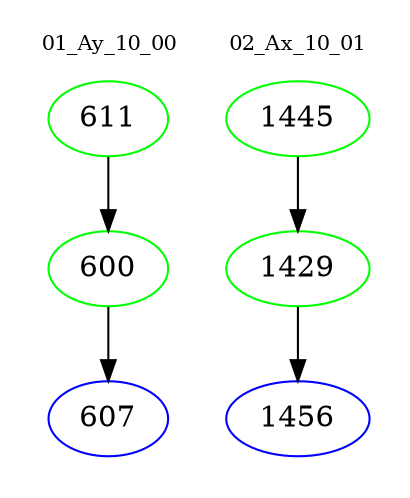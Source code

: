 digraph{
subgraph cluster_0 {
color = white
label = "01_Ay_10_00";
fontsize=10;
T0_611 [label="611", color="green"]
T0_611 -> T0_600 [color="black"]
T0_600 [label="600", color="green"]
T0_600 -> T0_607 [color="black"]
T0_607 [label="607", color="blue"]
}
subgraph cluster_1 {
color = white
label = "02_Ax_10_01";
fontsize=10;
T1_1445 [label="1445", color="green"]
T1_1445 -> T1_1429 [color="black"]
T1_1429 [label="1429", color="green"]
T1_1429 -> T1_1456 [color="black"]
T1_1456 [label="1456", color="blue"]
}
}
